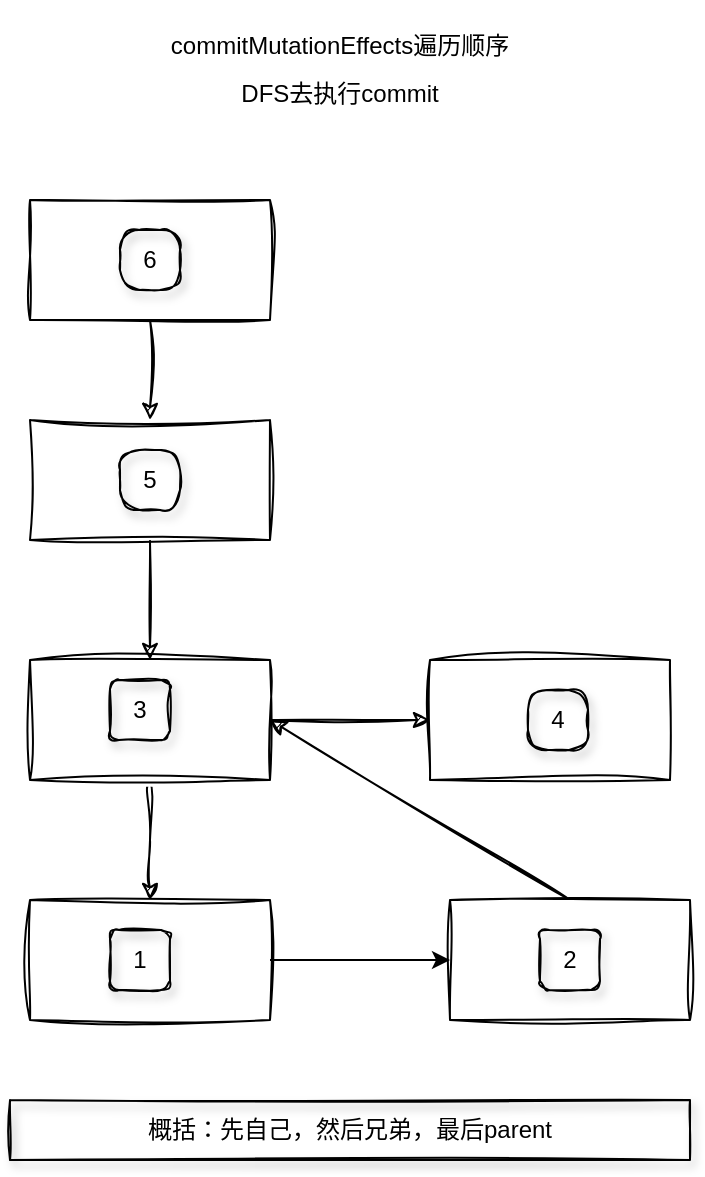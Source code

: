 <mxfile version="20.8.5" type="github">
  <diagram id="HW3-wF_kVU0GYXKQALnY" name="第 1 页">
    <mxGraphModel dx="1146" dy="798" grid="1" gridSize="10" guides="1" tooltips="1" connect="1" arrows="1" fold="1" page="1" pageScale="1" pageWidth="827" pageHeight="1169" math="0" shadow="0">
      <root>
        <mxCell id="0" />
        <mxCell id="1" parent="0" />
        <mxCell id="Ku5rPqVDEu0kp4lwVWxD-3" style="edgeStyle=orthogonalEdgeStyle;rounded=0;orthogonalLoop=1;jettySize=auto;html=1;sketch=1;curveFitting=1;jiggle=2;entryX=0.5;entryY=0;entryDx=0;entryDy=0;" parent="1" source="Ku5rPqVDEu0kp4lwVWxD-1" target="0T1LIs5rRtBumT_uwyDJ-10" edge="1">
          <mxGeometry relative="1" as="geometry" />
        </mxCell>
        <mxCell id="Ku5rPqVDEu0kp4lwVWxD-1" value="" style="rounded=0;whiteSpace=wrap;html=1;sketch=1;curveFitting=1;jiggle=2;" parent="1" vertex="1">
          <mxGeometry x="150" y="200" width="120" height="60" as="geometry" />
        </mxCell>
        <mxCell id="Ku5rPqVDEu0kp4lwVWxD-5" style="edgeStyle=orthogonalEdgeStyle;rounded=0;orthogonalLoop=1;jettySize=auto;html=1;entryX=0.5;entryY=0;entryDx=0;entryDy=0;sketch=1;curveFitting=1;jiggle=2;" parent="1" source="Ku5rPqVDEu0kp4lwVWxD-2" target="Ku5rPqVDEu0kp4lwVWxD-4" edge="1">
          <mxGeometry relative="1" as="geometry">
            <Array as="points">
              <mxPoint x="210" y="520" />
              <mxPoint x="210" y="520" />
            </Array>
          </mxGeometry>
        </mxCell>
        <mxCell id="0T1LIs5rRtBumT_uwyDJ-14" value="" style="edgeStyle=orthogonalEdgeStyle;rounded=0;sketch=1;orthogonalLoop=1;jettySize=auto;html=1;fontColor=none;" edge="1" parent="1" source="Ku5rPqVDEu0kp4lwVWxD-2" target="0T1LIs5rRtBumT_uwyDJ-13">
          <mxGeometry relative="1" as="geometry" />
        </mxCell>
        <mxCell id="Ku5rPqVDEu0kp4lwVWxD-2" value="" style="rounded=0;whiteSpace=wrap;html=1;sketch=1;curveFitting=1;jiggle=2;" parent="1" vertex="1">
          <mxGeometry x="150" y="430" width="120" height="60" as="geometry" />
        </mxCell>
        <mxCell id="Ku5rPqVDEu0kp4lwVWxD-7" style="edgeStyle=orthogonalEdgeStyle;rounded=0;orthogonalLoop=1;jettySize=auto;html=1;entryX=0;entryY=0.5;entryDx=0;entryDy=0;" parent="1" source="Ku5rPqVDEu0kp4lwVWxD-4" target="Ku5rPqVDEu0kp4lwVWxD-6" edge="1">
          <mxGeometry relative="1" as="geometry" />
        </mxCell>
        <mxCell id="Ku5rPqVDEu0kp4lwVWxD-4" value="" style="rounded=0;whiteSpace=wrap;html=1;sketch=1;curveFitting=1;jiggle=2;" parent="1" vertex="1">
          <mxGeometry x="150" y="550" width="120" height="60" as="geometry" />
        </mxCell>
        <mxCell id="Ku5rPqVDEu0kp4lwVWxD-9" style="orthogonalLoop=1;jettySize=auto;html=1;entryX=1;entryY=0.5;entryDx=0;entryDy=0;rounded=0;exitX=0.5;exitY=0;exitDx=0;exitDy=0;sketch=1;curveFitting=1;jiggle=2;" parent="1" source="Ku5rPqVDEu0kp4lwVWxD-6" target="Ku5rPqVDEu0kp4lwVWxD-2" edge="1">
          <mxGeometry relative="1" as="geometry" />
        </mxCell>
        <mxCell id="Ku5rPqVDEu0kp4lwVWxD-6" value="" style="rounded=0;whiteSpace=wrap;html=1;glass=0;sketch=1;curveFitting=1;jiggle=2;" parent="1" vertex="1">
          <mxGeometry x="360" y="550" width="120" height="60" as="geometry" />
        </mxCell>
        <mxCell id="Ku5rPqVDEu0kp4lwVWxD-10" value="&lt;div class=&quot;lake-content&quot;&gt;&lt;p style=&quot;margin: 0; padding: 0; min-height: 24px&quot; class=&quot;ne-p&quot; id=&quot;ue68f30f5&quot;&gt;commitMutationEffects遍历顺序&lt;/p&gt;&lt;/div&gt;DFS去执行commit" style="text;html=1;strokeColor=none;fillColor=none;align=center;verticalAlign=middle;whiteSpace=wrap;rounded=0;" parent="1" vertex="1">
          <mxGeometry x="150" y="100" width="310" height="70" as="geometry" />
        </mxCell>
        <mxCell id="0T1LIs5rRtBumT_uwyDJ-3" value="概括：先自己，然后兄弟，最后parent" style="text;html=1;strokeColor=default;fillColor=none;align=center;verticalAlign=middle;whiteSpace=wrap;rounded=0;glass=0;sketch=1;shadow=1;" vertex="1" parent="1">
          <mxGeometry x="140" y="650" width="340" height="30" as="geometry" />
        </mxCell>
        <mxCell id="0T1LIs5rRtBumT_uwyDJ-6" value="1" style="text;html=1;strokeColor=default;fillColor=none;align=center;verticalAlign=middle;whiteSpace=wrap;rounded=1;shadow=1;glass=0;sketch=1;strokeWidth=1;perimeterSpacing=60;rotation=0;" vertex="1" parent="1">
          <mxGeometry x="190" y="565" width="30" height="30" as="geometry" />
        </mxCell>
        <mxCell id="0T1LIs5rRtBumT_uwyDJ-7" value="2" style="text;html=1;strokeColor=default;fillColor=none;align=center;verticalAlign=middle;whiteSpace=wrap;rounded=1;shadow=1;glass=0;sketch=1;strokeWidth=1;perimeterSpacing=60;rotation=0;" vertex="1" parent="1">
          <mxGeometry x="405" y="565" width="30" height="30" as="geometry" />
        </mxCell>
        <mxCell id="0T1LIs5rRtBumT_uwyDJ-8" value="3" style="text;html=1;strokeColor=default;fillColor=none;align=center;verticalAlign=middle;whiteSpace=wrap;rounded=1;shadow=1;glass=0;sketch=1;strokeWidth=1;perimeterSpacing=60;rotation=0;" vertex="1" parent="1">
          <mxGeometry x="190" y="440" width="30" height="30" as="geometry" />
        </mxCell>
        <mxCell id="0T1LIs5rRtBumT_uwyDJ-12" style="edgeStyle=orthogonalEdgeStyle;rounded=0;sketch=1;orthogonalLoop=1;jettySize=auto;html=1;entryX=0.5;entryY=0;entryDx=0;entryDy=0;fontColor=none;" edge="1" parent="1" source="0T1LIs5rRtBumT_uwyDJ-10" target="Ku5rPqVDEu0kp4lwVWxD-2">
          <mxGeometry relative="1" as="geometry" />
        </mxCell>
        <mxCell id="0T1LIs5rRtBumT_uwyDJ-10" value="" style="rounded=0;whiteSpace=wrap;html=1;sketch=1;curveFitting=1;jiggle=2;" vertex="1" parent="1">
          <mxGeometry x="150" y="310" width="120" height="60" as="geometry" />
        </mxCell>
        <mxCell id="0T1LIs5rRtBumT_uwyDJ-13" value="" style="rounded=0;whiteSpace=wrap;html=1;sketch=1;curveFitting=1;jiggle=2;" vertex="1" parent="1">
          <mxGeometry x="350" y="430" width="120" height="60" as="geometry" />
        </mxCell>
        <mxCell id="0T1LIs5rRtBumT_uwyDJ-15" value="4" style="text;html=1;strokeColor=default;fillColor=none;align=center;verticalAlign=middle;whiteSpace=wrap;rounded=1;shadow=1;glass=0;sketch=1;strokeWidth=1;perimeterSpacing=60;rotation=0;arcSize=33;" vertex="1" parent="1">
          <mxGeometry x="399" y="445" width="30" height="30" as="geometry" />
        </mxCell>
        <mxCell id="0T1LIs5rRtBumT_uwyDJ-16" value="5" style="text;html=1;strokeColor=default;fillColor=none;align=center;verticalAlign=middle;whiteSpace=wrap;rounded=1;shadow=1;glass=0;sketch=1;strokeWidth=1;perimeterSpacing=60;rotation=0;arcSize=33;" vertex="1" parent="1">
          <mxGeometry x="195" y="325" width="30" height="30" as="geometry" />
        </mxCell>
        <mxCell id="0T1LIs5rRtBumT_uwyDJ-17" value="6" style="text;html=1;strokeColor=default;fillColor=none;align=center;verticalAlign=middle;whiteSpace=wrap;rounded=1;shadow=1;glass=0;sketch=1;strokeWidth=1;perimeterSpacing=60;rotation=0;arcSize=33;" vertex="1" parent="1">
          <mxGeometry x="195" y="215" width="30" height="30" as="geometry" />
        </mxCell>
      </root>
    </mxGraphModel>
  </diagram>
</mxfile>
